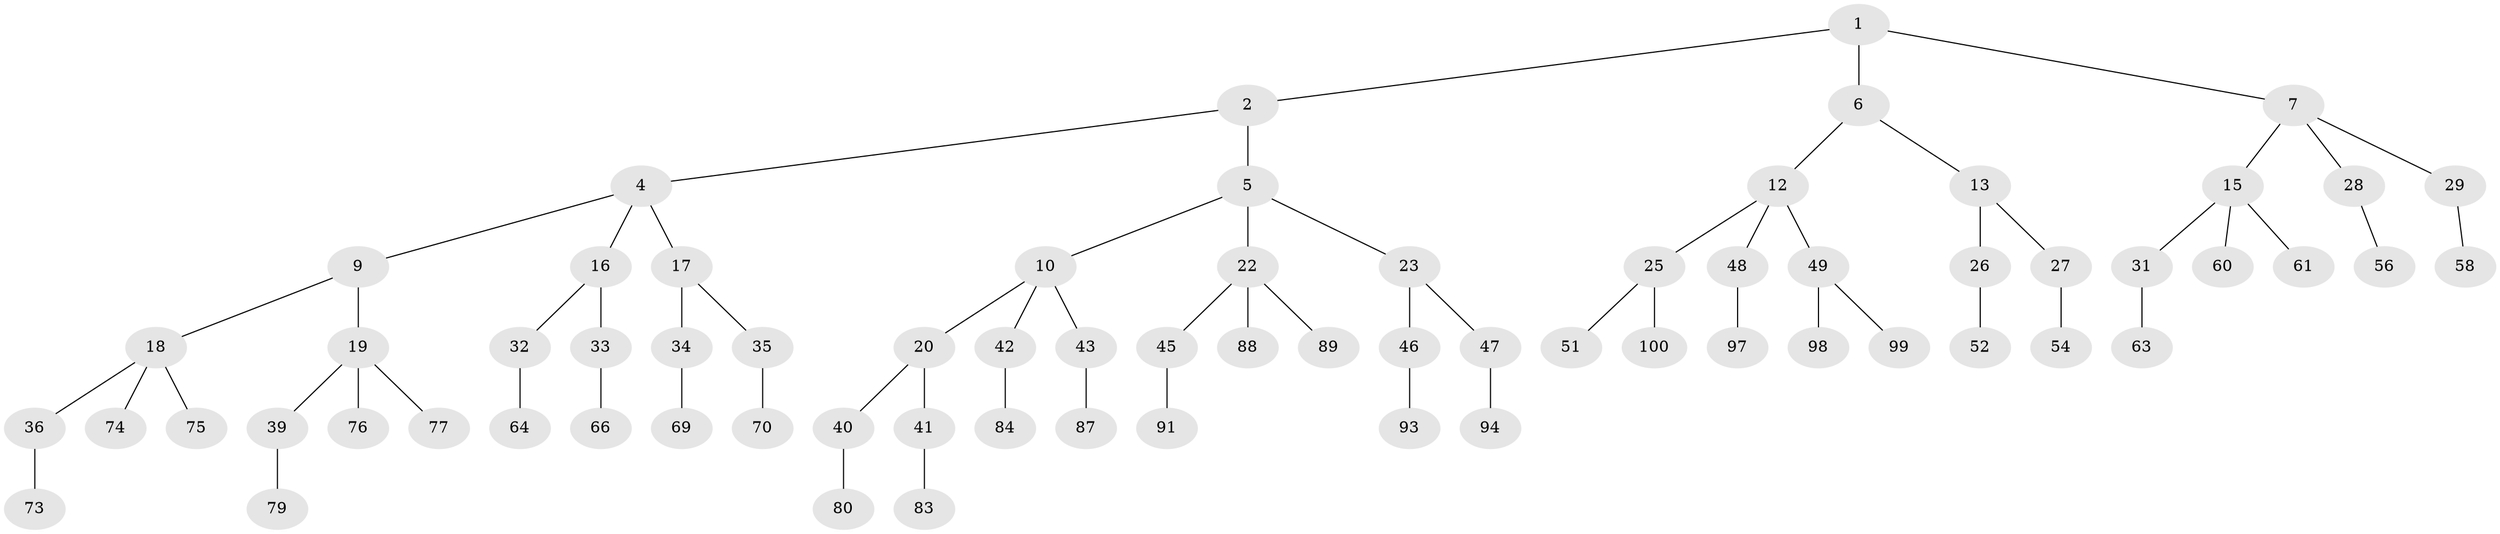// original degree distribution, {2: 0.02, 3: 0.48, 1: 0.5}
// Generated by graph-tools (version 1.1) at 2025/11/02/21/25 10:11:11]
// undirected, 70 vertices, 69 edges
graph export_dot {
graph [start="1"]
  node [color=gray90,style=filled];
  1 [super="+3"];
  2 [latent=1];
  4 [latent=0.5,super="+8"];
  5 [latent=0.5,super="+11"];
  6 [latent=0.5];
  7 [latent=0.5,super="+14"];
  9 [latent=0.333333];
  10 [latent=0.333333,super="+21"];
  12 [latent=0.333333,super="+24"];
  13 [latent=0.333333];
  15 [latent=0.333333,super="+30"];
  16 [latent=0.25];
  17 [latent=0.25];
  18 [latent=0.25,super="+37"];
  19 [latent=0.25,super="+38"];
  20 [latent=0.25];
  22 [latent=0.25,super="+44"];
  23 [latent=0.25];
  25 [latent=0.25,super="+50"];
  26 [latent=0.25,super="+53"];
  27 [latent=0.25,super="+55"];
  28 [latent=0.25,super="+57"];
  29 [latent=0.25,super="+59"];
  31 [latent=0.25,super="+62"];
  32 [latent=0.2,super="+65"];
  33 [latent=0.2,super="+67"];
  34 [latent=0.2,super="+68"];
  35 [latent=0.2,super="+71"];
  36 [latent=0.2,super="+72"];
  39 [latent=0.2,super="+78"];
  40 [latent=0.2,super="+81"];
  41 [latent=0.2,super="+82"];
  42 [latent=0.2,super="+85"];
  43 [latent=0.2,super="+86"];
  45 [latent=0.2,super="+90"];
  46 [latent=0.2,super="+92"];
  47 [latent=0.2,super="+95"];
  48 [latent=0.2,super="+96"];
  49 [latent=0.2];
  51 [latent=0.2];
  52 [latent=0.2];
  54 [latent=0.2];
  56 [latent=0.2];
  58 [latent=0.2];
  60 [latent=0.2];
  61 [latent=0.2];
  63 [latent=0.2];
  64 [latent=0.166667];
  66 [latent=0.166667];
  69 [latent=0.166667];
  70 [latent=0.166667];
  73 [latent=0.166667];
  74 [latent=0.166667];
  75 [latent=0.166667];
  76 [latent=0.166667];
  77 [latent=0.166667];
  79 [latent=0.166667];
  80 [latent=0.166667];
  83 [latent=0.166667];
  84 [latent=0.166667];
  87 [latent=0.166667];
  88 [latent=0.166667];
  89 [latent=0.166667];
  91 [latent=0.166667];
  93 [latent=0.166667];
  94 [latent=0.166667];
  97 [latent=0.166667];
  98 [latent=0.166667];
  99 [latent=0.166667];
  100 [latent=0.166667];
  1 -- 2;
  1 -- 6;
  1 -- 7;
  2 -- 4;
  2 -- 5;
  4 -- 9;
  4 -- 16;
  4 -- 17;
  5 -- 10;
  5 -- 22;
  5 -- 23;
  6 -- 12;
  6 -- 13;
  7 -- 15;
  7 -- 28;
  7 -- 29;
  9 -- 18;
  9 -- 19;
  10 -- 20;
  10 -- 43;
  10 -- 42;
  12 -- 25;
  12 -- 48;
  12 -- 49;
  13 -- 26;
  13 -- 27;
  15 -- 31;
  15 -- 60;
  15 -- 61;
  16 -- 32;
  16 -- 33;
  17 -- 34;
  17 -- 35;
  18 -- 36;
  18 -- 75;
  18 -- 74;
  19 -- 39;
  19 -- 76;
  19 -- 77;
  20 -- 40;
  20 -- 41;
  22 -- 45;
  22 -- 88;
  22 -- 89;
  23 -- 46;
  23 -- 47;
  25 -- 51;
  25 -- 100;
  26 -- 52;
  27 -- 54;
  28 -- 56;
  29 -- 58;
  31 -- 63;
  32 -- 64;
  33 -- 66;
  34 -- 69;
  35 -- 70;
  36 -- 73;
  39 -- 79;
  40 -- 80;
  41 -- 83;
  42 -- 84;
  43 -- 87;
  45 -- 91;
  46 -- 93;
  47 -- 94;
  48 -- 97;
  49 -- 98;
  49 -- 99;
}
